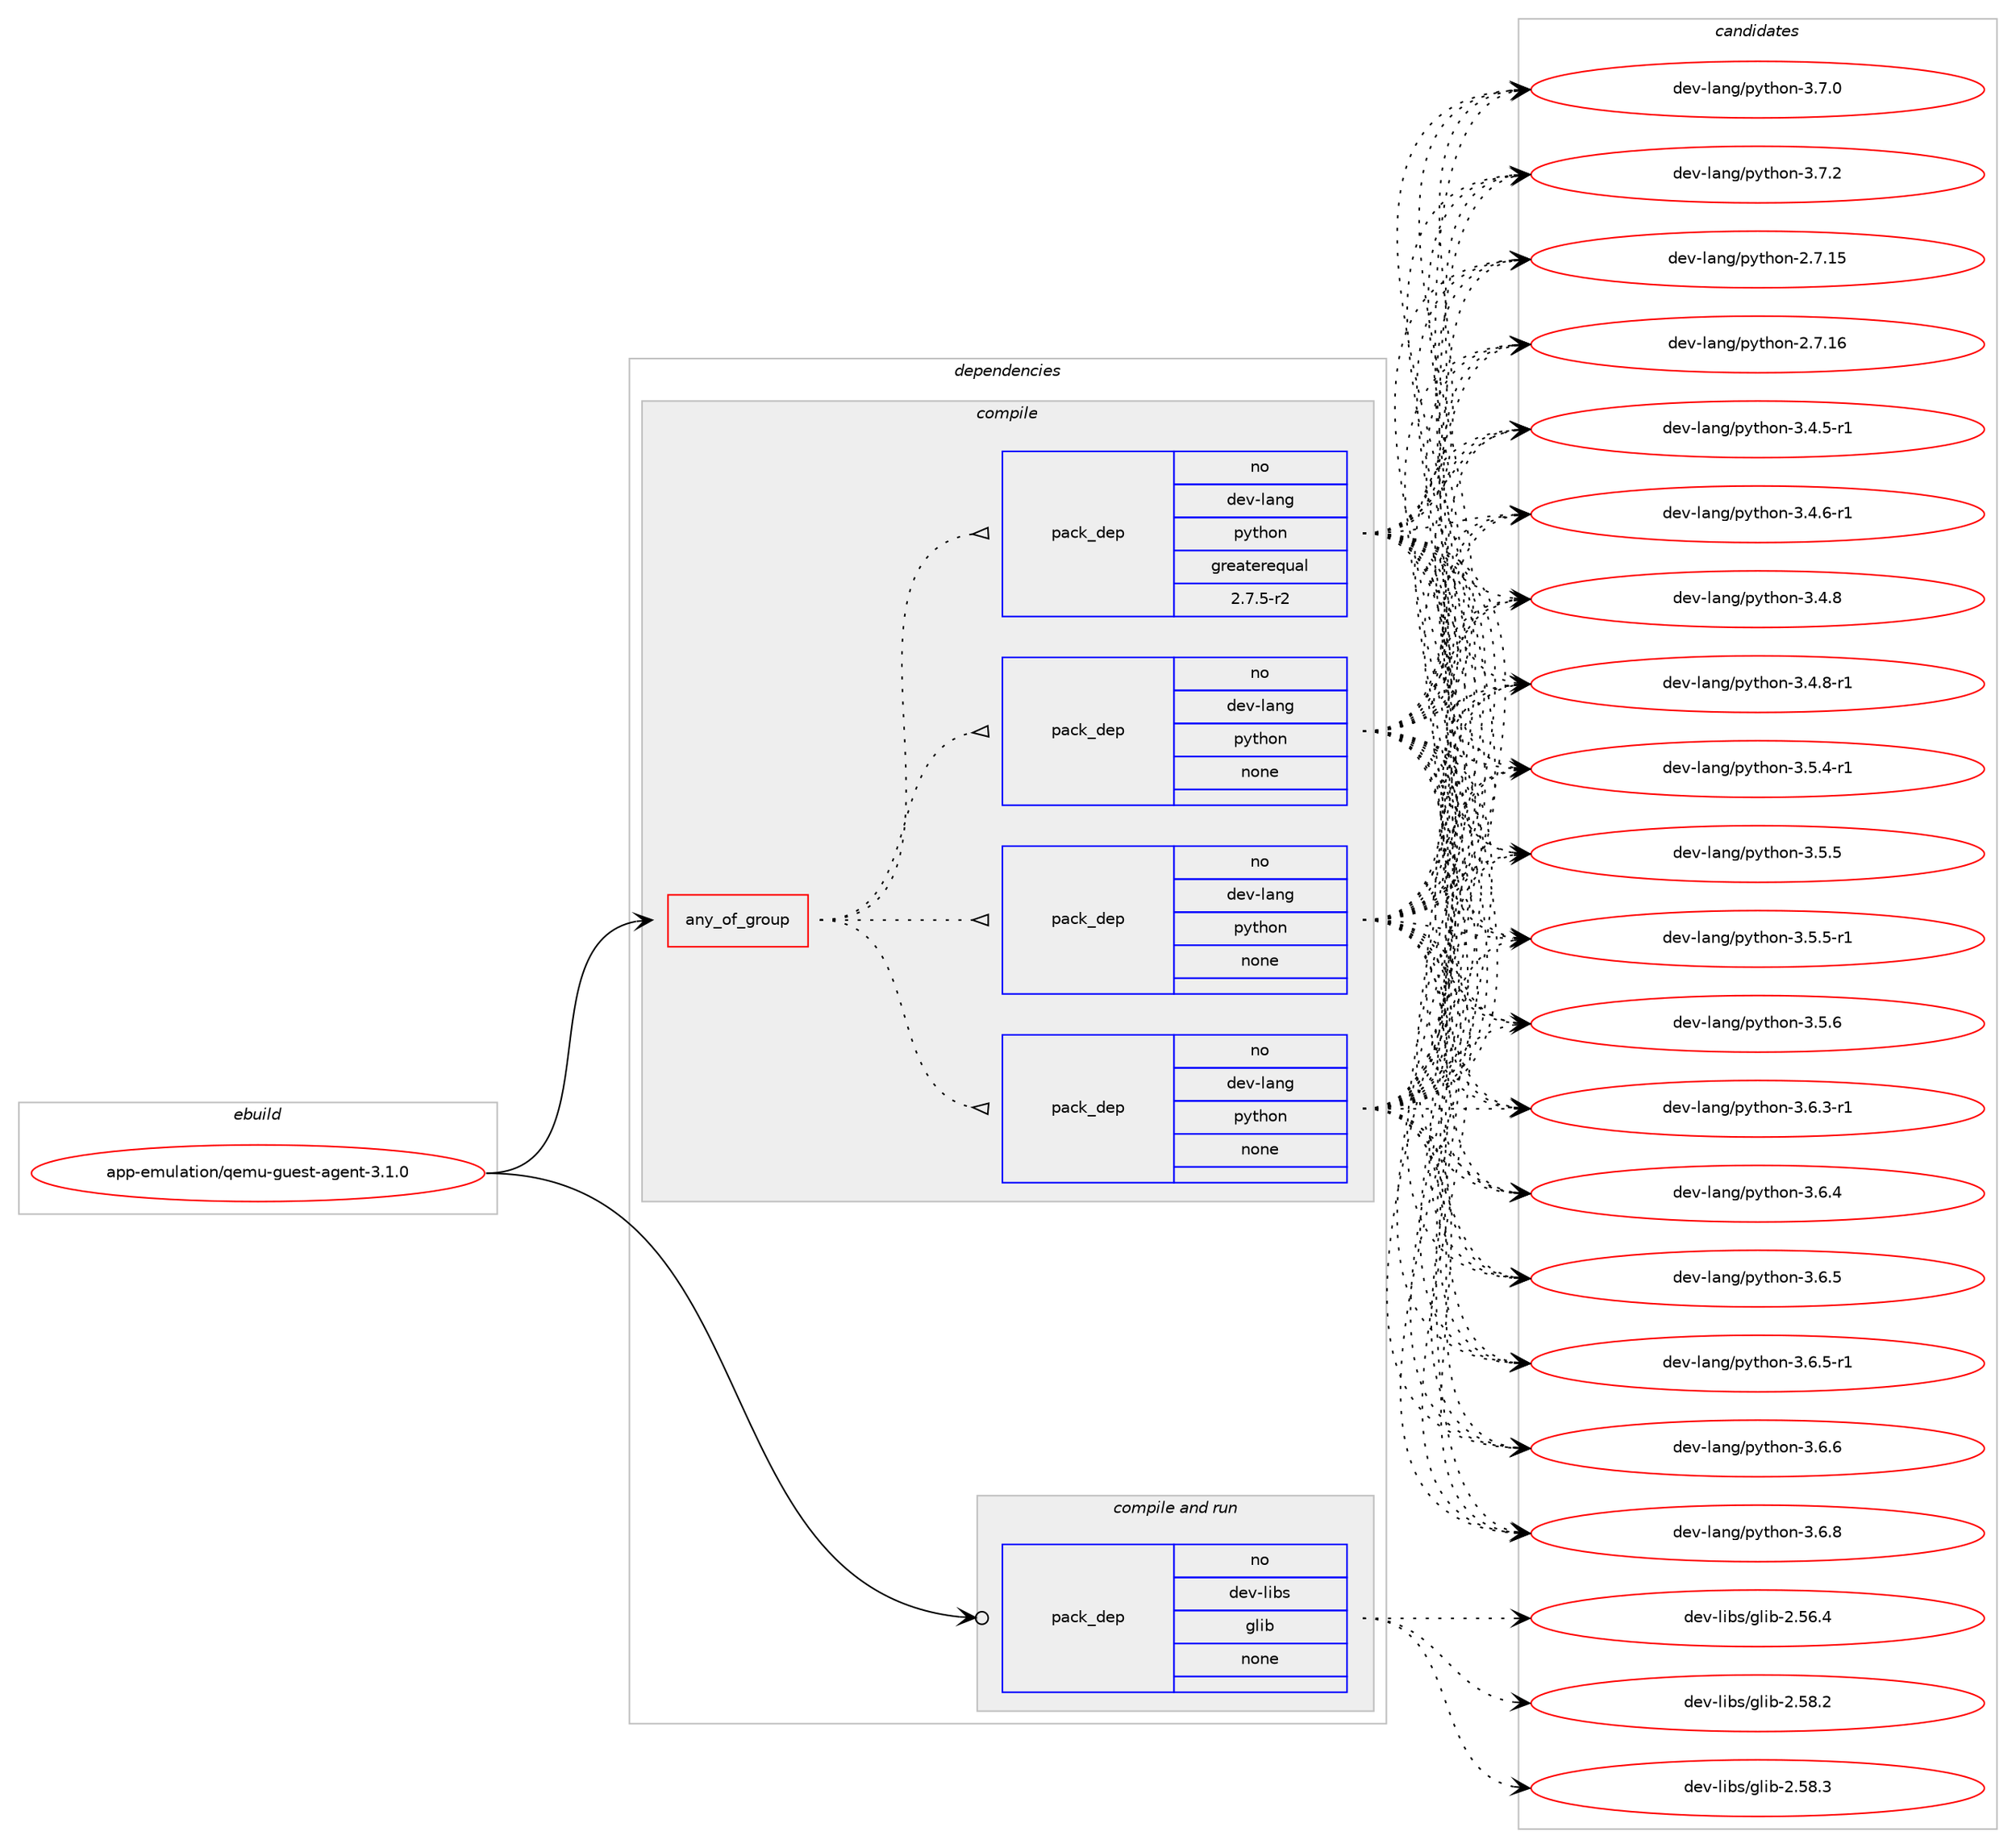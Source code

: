 digraph prolog {

# *************
# Graph options
# *************

newrank=true;
concentrate=true;
compound=true;
graph [rankdir=LR,fontname=Helvetica,fontsize=10,ranksep=1.5];#, ranksep=2.5, nodesep=0.2];
edge  [arrowhead=vee];
node  [fontname=Helvetica,fontsize=10];

# **********
# The ebuild
# **********

subgraph cluster_leftcol {
color=gray;
rank=same;
label=<<i>ebuild</i>>;
id [label="app-emulation/qemu-guest-agent-3.1.0", color=red, width=4, href="../app-emulation/qemu-guest-agent-3.1.0.svg"];
}

# ****************
# The dependencies
# ****************

subgraph cluster_midcol {
color=gray;
label=<<i>dependencies</i>>;
subgraph cluster_compile {
fillcolor="#eeeeee";
style=filled;
label=<<i>compile</i>>;
subgraph any19489 {
dependency1288303 [label=<<TABLE BORDER="0" CELLBORDER="1" CELLSPACING="0" CELLPADDING="4"><TR><TD CELLPADDING="10">any_of_group</TD></TR></TABLE>>, shape=none, color=red];subgraph pack917622 {
dependency1288304 [label=<<TABLE BORDER="0" CELLBORDER="1" CELLSPACING="0" CELLPADDING="4" WIDTH="220"><TR><TD ROWSPAN="6" CELLPADDING="30">pack_dep</TD></TR><TR><TD WIDTH="110">no</TD></TR><TR><TD>dev-lang</TD></TR><TR><TD>python</TD></TR><TR><TD>none</TD></TR><TR><TD></TD></TR></TABLE>>, shape=none, color=blue];
}
dependency1288303:e -> dependency1288304:w [weight=20,style="dotted",arrowhead="oinv"];
subgraph pack917623 {
dependency1288305 [label=<<TABLE BORDER="0" CELLBORDER="1" CELLSPACING="0" CELLPADDING="4" WIDTH="220"><TR><TD ROWSPAN="6" CELLPADDING="30">pack_dep</TD></TR><TR><TD WIDTH="110">no</TD></TR><TR><TD>dev-lang</TD></TR><TR><TD>python</TD></TR><TR><TD>none</TD></TR><TR><TD></TD></TR></TABLE>>, shape=none, color=blue];
}
dependency1288303:e -> dependency1288305:w [weight=20,style="dotted",arrowhead="oinv"];
subgraph pack917624 {
dependency1288306 [label=<<TABLE BORDER="0" CELLBORDER="1" CELLSPACING="0" CELLPADDING="4" WIDTH="220"><TR><TD ROWSPAN="6" CELLPADDING="30">pack_dep</TD></TR><TR><TD WIDTH="110">no</TD></TR><TR><TD>dev-lang</TD></TR><TR><TD>python</TD></TR><TR><TD>none</TD></TR><TR><TD></TD></TR></TABLE>>, shape=none, color=blue];
}
dependency1288303:e -> dependency1288306:w [weight=20,style="dotted",arrowhead="oinv"];
subgraph pack917625 {
dependency1288307 [label=<<TABLE BORDER="0" CELLBORDER="1" CELLSPACING="0" CELLPADDING="4" WIDTH="220"><TR><TD ROWSPAN="6" CELLPADDING="30">pack_dep</TD></TR><TR><TD WIDTH="110">no</TD></TR><TR><TD>dev-lang</TD></TR><TR><TD>python</TD></TR><TR><TD>greaterequal</TD></TR><TR><TD>2.7.5-r2</TD></TR></TABLE>>, shape=none, color=blue];
}
dependency1288303:e -> dependency1288307:w [weight=20,style="dotted",arrowhead="oinv"];
}
id:e -> dependency1288303:w [weight=20,style="solid",arrowhead="vee"];
}
subgraph cluster_compileandrun {
fillcolor="#eeeeee";
style=filled;
label=<<i>compile and run</i>>;
subgraph pack917626 {
dependency1288308 [label=<<TABLE BORDER="0" CELLBORDER="1" CELLSPACING="0" CELLPADDING="4" WIDTH="220"><TR><TD ROWSPAN="6" CELLPADDING="30">pack_dep</TD></TR><TR><TD WIDTH="110">no</TD></TR><TR><TD>dev-libs</TD></TR><TR><TD>glib</TD></TR><TR><TD>none</TD></TR><TR><TD></TD></TR></TABLE>>, shape=none, color=blue];
}
id:e -> dependency1288308:w [weight=20,style="solid",arrowhead="odotvee"];
}
subgraph cluster_run {
fillcolor="#eeeeee";
style=filled;
label=<<i>run</i>>;
}
}

# **************
# The candidates
# **************

subgraph cluster_choices {
rank=same;
color=gray;
label=<<i>candidates</i>>;

subgraph choice917622 {
color=black;
nodesep=1;
choice10010111845108971101034711212111610411111045504655464953 [label="dev-lang/python-2.7.15", color=red, width=4,href="../dev-lang/python-2.7.15.svg"];
choice10010111845108971101034711212111610411111045504655464954 [label="dev-lang/python-2.7.16", color=red, width=4,href="../dev-lang/python-2.7.16.svg"];
choice1001011184510897110103471121211161041111104551465246534511449 [label="dev-lang/python-3.4.5-r1", color=red, width=4,href="../dev-lang/python-3.4.5-r1.svg"];
choice1001011184510897110103471121211161041111104551465246544511449 [label="dev-lang/python-3.4.6-r1", color=red, width=4,href="../dev-lang/python-3.4.6-r1.svg"];
choice100101118451089711010347112121116104111110455146524656 [label="dev-lang/python-3.4.8", color=red, width=4,href="../dev-lang/python-3.4.8.svg"];
choice1001011184510897110103471121211161041111104551465246564511449 [label="dev-lang/python-3.4.8-r1", color=red, width=4,href="../dev-lang/python-3.4.8-r1.svg"];
choice1001011184510897110103471121211161041111104551465346524511449 [label="dev-lang/python-3.5.4-r1", color=red, width=4,href="../dev-lang/python-3.5.4-r1.svg"];
choice100101118451089711010347112121116104111110455146534653 [label="dev-lang/python-3.5.5", color=red, width=4,href="../dev-lang/python-3.5.5.svg"];
choice1001011184510897110103471121211161041111104551465346534511449 [label="dev-lang/python-3.5.5-r1", color=red, width=4,href="../dev-lang/python-3.5.5-r1.svg"];
choice100101118451089711010347112121116104111110455146534654 [label="dev-lang/python-3.5.6", color=red, width=4,href="../dev-lang/python-3.5.6.svg"];
choice1001011184510897110103471121211161041111104551465446514511449 [label="dev-lang/python-3.6.3-r1", color=red, width=4,href="../dev-lang/python-3.6.3-r1.svg"];
choice100101118451089711010347112121116104111110455146544652 [label="dev-lang/python-3.6.4", color=red, width=4,href="../dev-lang/python-3.6.4.svg"];
choice100101118451089711010347112121116104111110455146544653 [label="dev-lang/python-3.6.5", color=red, width=4,href="../dev-lang/python-3.6.5.svg"];
choice1001011184510897110103471121211161041111104551465446534511449 [label="dev-lang/python-3.6.5-r1", color=red, width=4,href="../dev-lang/python-3.6.5-r1.svg"];
choice100101118451089711010347112121116104111110455146544654 [label="dev-lang/python-3.6.6", color=red, width=4,href="../dev-lang/python-3.6.6.svg"];
choice100101118451089711010347112121116104111110455146544656 [label="dev-lang/python-3.6.8", color=red, width=4,href="../dev-lang/python-3.6.8.svg"];
choice100101118451089711010347112121116104111110455146554648 [label="dev-lang/python-3.7.0", color=red, width=4,href="../dev-lang/python-3.7.0.svg"];
choice100101118451089711010347112121116104111110455146554650 [label="dev-lang/python-3.7.2", color=red, width=4,href="../dev-lang/python-3.7.2.svg"];
dependency1288304:e -> choice10010111845108971101034711212111610411111045504655464953:w [style=dotted,weight="100"];
dependency1288304:e -> choice10010111845108971101034711212111610411111045504655464954:w [style=dotted,weight="100"];
dependency1288304:e -> choice1001011184510897110103471121211161041111104551465246534511449:w [style=dotted,weight="100"];
dependency1288304:e -> choice1001011184510897110103471121211161041111104551465246544511449:w [style=dotted,weight="100"];
dependency1288304:e -> choice100101118451089711010347112121116104111110455146524656:w [style=dotted,weight="100"];
dependency1288304:e -> choice1001011184510897110103471121211161041111104551465246564511449:w [style=dotted,weight="100"];
dependency1288304:e -> choice1001011184510897110103471121211161041111104551465346524511449:w [style=dotted,weight="100"];
dependency1288304:e -> choice100101118451089711010347112121116104111110455146534653:w [style=dotted,weight="100"];
dependency1288304:e -> choice1001011184510897110103471121211161041111104551465346534511449:w [style=dotted,weight="100"];
dependency1288304:e -> choice100101118451089711010347112121116104111110455146534654:w [style=dotted,weight="100"];
dependency1288304:e -> choice1001011184510897110103471121211161041111104551465446514511449:w [style=dotted,weight="100"];
dependency1288304:e -> choice100101118451089711010347112121116104111110455146544652:w [style=dotted,weight="100"];
dependency1288304:e -> choice100101118451089711010347112121116104111110455146544653:w [style=dotted,weight="100"];
dependency1288304:e -> choice1001011184510897110103471121211161041111104551465446534511449:w [style=dotted,weight="100"];
dependency1288304:e -> choice100101118451089711010347112121116104111110455146544654:w [style=dotted,weight="100"];
dependency1288304:e -> choice100101118451089711010347112121116104111110455146544656:w [style=dotted,weight="100"];
dependency1288304:e -> choice100101118451089711010347112121116104111110455146554648:w [style=dotted,weight="100"];
dependency1288304:e -> choice100101118451089711010347112121116104111110455146554650:w [style=dotted,weight="100"];
}
subgraph choice917623 {
color=black;
nodesep=1;
choice10010111845108971101034711212111610411111045504655464953 [label="dev-lang/python-2.7.15", color=red, width=4,href="../dev-lang/python-2.7.15.svg"];
choice10010111845108971101034711212111610411111045504655464954 [label="dev-lang/python-2.7.16", color=red, width=4,href="../dev-lang/python-2.7.16.svg"];
choice1001011184510897110103471121211161041111104551465246534511449 [label="dev-lang/python-3.4.5-r1", color=red, width=4,href="../dev-lang/python-3.4.5-r1.svg"];
choice1001011184510897110103471121211161041111104551465246544511449 [label="dev-lang/python-3.4.6-r1", color=red, width=4,href="../dev-lang/python-3.4.6-r1.svg"];
choice100101118451089711010347112121116104111110455146524656 [label="dev-lang/python-3.4.8", color=red, width=4,href="../dev-lang/python-3.4.8.svg"];
choice1001011184510897110103471121211161041111104551465246564511449 [label="dev-lang/python-3.4.8-r1", color=red, width=4,href="../dev-lang/python-3.4.8-r1.svg"];
choice1001011184510897110103471121211161041111104551465346524511449 [label="dev-lang/python-3.5.4-r1", color=red, width=4,href="../dev-lang/python-3.5.4-r1.svg"];
choice100101118451089711010347112121116104111110455146534653 [label="dev-lang/python-3.5.5", color=red, width=4,href="../dev-lang/python-3.5.5.svg"];
choice1001011184510897110103471121211161041111104551465346534511449 [label="dev-lang/python-3.5.5-r1", color=red, width=4,href="../dev-lang/python-3.5.5-r1.svg"];
choice100101118451089711010347112121116104111110455146534654 [label="dev-lang/python-3.5.6", color=red, width=4,href="../dev-lang/python-3.5.6.svg"];
choice1001011184510897110103471121211161041111104551465446514511449 [label="dev-lang/python-3.6.3-r1", color=red, width=4,href="../dev-lang/python-3.6.3-r1.svg"];
choice100101118451089711010347112121116104111110455146544652 [label="dev-lang/python-3.6.4", color=red, width=4,href="../dev-lang/python-3.6.4.svg"];
choice100101118451089711010347112121116104111110455146544653 [label="dev-lang/python-3.6.5", color=red, width=4,href="../dev-lang/python-3.6.5.svg"];
choice1001011184510897110103471121211161041111104551465446534511449 [label="dev-lang/python-3.6.5-r1", color=red, width=4,href="../dev-lang/python-3.6.5-r1.svg"];
choice100101118451089711010347112121116104111110455146544654 [label="dev-lang/python-3.6.6", color=red, width=4,href="../dev-lang/python-3.6.6.svg"];
choice100101118451089711010347112121116104111110455146544656 [label="dev-lang/python-3.6.8", color=red, width=4,href="../dev-lang/python-3.6.8.svg"];
choice100101118451089711010347112121116104111110455146554648 [label="dev-lang/python-3.7.0", color=red, width=4,href="../dev-lang/python-3.7.0.svg"];
choice100101118451089711010347112121116104111110455146554650 [label="dev-lang/python-3.7.2", color=red, width=4,href="../dev-lang/python-3.7.2.svg"];
dependency1288305:e -> choice10010111845108971101034711212111610411111045504655464953:w [style=dotted,weight="100"];
dependency1288305:e -> choice10010111845108971101034711212111610411111045504655464954:w [style=dotted,weight="100"];
dependency1288305:e -> choice1001011184510897110103471121211161041111104551465246534511449:w [style=dotted,weight="100"];
dependency1288305:e -> choice1001011184510897110103471121211161041111104551465246544511449:w [style=dotted,weight="100"];
dependency1288305:e -> choice100101118451089711010347112121116104111110455146524656:w [style=dotted,weight="100"];
dependency1288305:e -> choice1001011184510897110103471121211161041111104551465246564511449:w [style=dotted,weight="100"];
dependency1288305:e -> choice1001011184510897110103471121211161041111104551465346524511449:w [style=dotted,weight="100"];
dependency1288305:e -> choice100101118451089711010347112121116104111110455146534653:w [style=dotted,weight="100"];
dependency1288305:e -> choice1001011184510897110103471121211161041111104551465346534511449:w [style=dotted,weight="100"];
dependency1288305:e -> choice100101118451089711010347112121116104111110455146534654:w [style=dotted,weight="100"];
dependency1288305:e -> choice1001011184510897110103471121211161041111104551465446514511449:w [style=dotted,weight="100"];
dependency1288305:e -> choice100101118451089711010347112121116104111110455146544652:w [style=dotted,weight="100"];
dependency1288305:e -> choice100101118451089711010347112121116104111110455146544653:w [style=dotted,weight="100"];
dependency1288305:e -> choice1001011184510897110103471121211161041111104551465446534511449:w [style=dotted,weight="100"];
dependency1288305:e -> choice100101118451089711010347112121116104111110455146544654:w [style=dotted,weight="100"];
dependency1288305:e -> choice100101118451089711010347112121116104111110455146544656:w [style=dotted,weight="100"];
dependency1288305:e -> choice100101118451089711010347112121116104111110455146554648:w [style=dotted,weight="100"];
dependency1288305:e -> choice100101118451089711010347112121116104111110455146554650:w [style=dotted,weight="100"];
}
subgraph choice917624 {
color=black;
nodesep=1;
choice10010111845108971101034711212111610411111045504655464953 [label="dev-lang/python-2.7.15", color=red, width=4,href="../dev-lang/python-2.7.15.svg"];
choice10010111845108971101034711212111610411111045504655464954 [label="dev-lang/python-2.7.16", color=red, width=4,href="../dev-lang/python-2.7.16.svg"];
choice1001011184510897110103471121211161041111104551465246534511449 [label="dev-lang/python-3.4.5-r1", color=red, width=4,href="../dev-lang/python-3.4.5-r1.svg"];
choice1001011184510897110103471121211161041111104551465246544511449 [label="dev-lang/python-3.4.6-r1", color=red, width=4,href="../dev-lang/python-3.4.6-r1.svg"];
choice100101118451089711010347112121116104111110455146524656 [label="dev-lang/python-3.4.8", color=red, width=4,href="../dev-lang/python-3.4.8.svg"];
choice1001011184510897110103471121211161041111104551465246564511449 [label="dev-lang/python-3.4.8-r1", color=red, width=4,href="../dev-lang/python-3.4.8-r1.svg"];
choice1001011184510897110103471121211161041111104551465346524511449 [label="dev-lang/python-3.5.4-r1", color=red, width=4,href="../dev-lang/python-3.5.4-r1.svg"];
choice100101118451089711010347112121116104111110455146534653 [label="dev-lang/python-3.5.5", color=red, width=4,href="../dev-lang/python-3.5.5.svg"];
choice1001011184510897110103471121211161041111104551465346534511449 [label="dev-lang/python-3.5.5-r1", color=red, width=4,href="../dev-lang/python-3.5.5-r1.svg"];
choice100101118451089711010347112121116104111110455146534654 [label="dev-lang/python-3.5.6", color=red, width=4,href="../dev-lang/python-3.5.6.svg"];
choice1001011184510897110103471121211161041111104551465446514511449 [label="dev-lang/python-3.6.3-r1", color=red, width=4,href="../dev-lang/python-3.6.3-r1.svg"];
choice100101118451089711010347112121116104111110455146544652 [label="dev-lang/python-3.6.4", color=red, width=4,href="../dev-lang/python-3.6.4.svg"];
choice100101118451089711010347112121116104111110455146544653 [label="dev-lang/python-3.6.5", color=red, width=4,href="../dev-lang/python-3.6.5.svg"];
choice1001011184510897110103471121211161041111104551465446534511449 [label="dev-lang/python-3.6.5-r1", color=red, width=4,href="../dev-lang/python-3.6.5-r1.svg"];
choice100101118451089711010347112121116104111110455146544654 [label="dev-lang/python-3.6.6", color=red, width=4,href="../dev-lang/python-3.6.6.svg"];
choice100101118451089711010347112121116104111110455146544656 [label="dev-lang/python-3.6.8", color=red, width=4,href="../dev-lang/python-3.6.8.svg"];
choice100101118451089711010347112121116104111110455146554648 [label="dev-lang/python-3.7.0", color=red, width=4,href="../dev-lang/python-3.7.0.svg"];
choice100101118451089711010347112121116104111110455146554650 [label="dev-lang/python-3.7.2", color=red, width=4,href="../dev-lang/python-3.7.2.svg"];
dependency1288306:e -> choice10010111845108971101034711212111610411111045504655464953:w [style=dotted,weight="100"];
dependency1288306:e -> choice10010111845108971101034711212111610411111045504655464954:w [style=dotted,weight="100"];
dependency1288306:e -> choice1001011184510897110103471121211161041111104551465246534511449:w [style=dotted,weight="100"];
dependency1288306:e -> choice1001011184510897110103471121211161041111104551465246544511449:w [style=dotted,weight="100"];
dependency1288306:e -> choice100101118451089711010347112121116104111110455146524656:w [style=dotted,weight="100"];
dependency1288306:e -> choice1001011184510897110103471121211161041111104551465246564511449:w [style=dotted,weight="100"];
dependency1288306:e -> choice1001011184510897110103471121211161041111104551465346524511449:w [style=dotted,weight="100"];
dependency1288306:e -> choice100101118451089711010347112121116104111110455146534653:w [style=dotted,weight="100"];
dependency1288306:e -> choice1001011184510897110103471121211161041111104551465346534511449:w [style=dotted,weight="100"];
dependency1288306:e -> choice100101118451089711010347112121116104111110455146534654:w [style=dotted,weight="100"];
dependency1288306:e -> choice1001011184510897110103471121211161041111104551465446514511449:w [style=dotted,weight="100"];
dependency1288306:e -> choice100101118451089711010347112121116104111110455146544652:w [style=dotted,weight="100"];
dependency1288306:e -> choice100101118451089711010347112121116104111110455146544653:w [style=dotted,weight="100"];
dependency1288306:e -> choice1001011184510897110103471121211161041111104551465446534511449:w [style=dotted,weight="100"];
dependency1288306:e -> choice100101118451089711010347112121116104111110455146544654:w [style=dotted,weight="100"];
dependency1288306:e -> choice100101118451089711010347112121116104111110455146544656:w [style=dotted,weight="100"];
dependency1288306:e -> choice100101118451089711010347112121116104111110455146554648:w [style=dotted,weight="100"];
dependency1288306:e -> choice100101118451089711010347112121116104111110455146554650:w [style=dotted,weight="100"];
}
subgraph choice917625 {
color=black;
nodesep=1;
choice10010111845108971101034711212111610411111045504655464953 [label="dev-lang/python-2.7.15", color=red, width=4,href="../dev-lang/python-2.7.15.svg"];
choice10010111845108971101034711212111610411111045504655464954 [label="dev-lang/python-2.7.16", color=red, width=4,href="../dev-lang/python-2.7.16.svg"];
choice1001011184510897110103471121211161041111104551465246534511449 [label="dev-lang/python-3.4.5-r1", color=red, width=4,href="../dev-lang/python-3.4.5-r1.svg"];
choice1001011184510897110103471121211161041111104551465246544511449 [label="dev-lang/python-3.4.6-r1", color=red, width=4,href="../dev-lang/python-3.4.6-r1.svg"];
choice100101118451089711010347112121116104111110455146524656 [label="dev-lang/python-3.4.8", color=red, width=4,href="../dev-lang/python-3.4.8.svg"];
choice1001011184510897110103471121211161041111104551465246564511449 [label="dev-lang/python-3.4.8-r1", color=red, width=4,href="../dev-lang/python-3.4.8-r1.svg"];
choice1001011184510897110103471121211161041111104551465346524511449 [label="dev-lang/python-3.5.4-r1", color=red, width=4,href="../dev-lang/python-3.5.4-r1.svg"];
choice100101118451089711010347112121116104111110455146534653 [label="dev-lang/python-3.5.5", color=red, width=4,href="../dev-lang/python-3.5.5.svg"];
choice1001011184510897110103471121211161041111104551465346534511449 [label="dev-lang/python-3.5.5-r1", color=red, width=4,href="../dev-lang/python-3.5.5-r1.svg"];
choice100101118451089711010347112121116104111110455146534654 [label="dev-lang/python-3.5.6", color=red, width=4,href="../dev-lang/python-3.5.6.svg"];
choice1001011184510897110103471121211161041111104551465446514511449 [label="dev-lang/python-3.6.3-r1", color=red, width=4,href="../dev-lang/python-3.6.3-r1.svg"];
choice100101118451089711010347112121116104111110455146544652 [label="dev-lang/python-3.6.4", color=red, width=4,href="../dev-lang/python-3.6.4.svg"];
choice100101118451089711010347112121116104111110455146544653 [label="dev-lang/python-3.6.5", color=red, width=4,href="../dev-lang/python-3.6.5.svg"];
choice1001011184510897110103471121211161041111104551465446534511449 [label="dev-lang/python-3.6.5-r1", color=red, width=4,href="../dev-lang/python-3.6.5-r1.svg"];
choice100101118451089711010347112121116104111110455146544654 [label="dev-lang/python-3.6.6", color=red, width=4,href="../dev-lang/python-3.6.6.svg"];
choice100101118451089711010347112121116104111110455146544656 [label="dev-lang/python-3.6.8", color=red, width=4,href="../dev-lang/python-3.6.8.svg"];
choice100101118451089711010347112121116104111110455146554648 [label="dev-lang/python-3.7.0", color=red, width=4,href="../dev-lang/python-3.7.0.svg"];
choice100101118451089711010347112121116104111110455146554650 [label="dev-lang/python-3.7.2", color=red, width=4,href="../dev-lang/python-3.7.2.svg"];
dependency1288307:e -> choice10010111845108971101034711212111610411111045504655464953:w [style=dotted,weight="100"];
dependency1288307:e -> choice10010111845108971101034711212111610411111045504655464954:w [style=dotted,weight="100"];
dependency1288307:e -> choice1001011184510897110103471121211161041111104551465246534511449:w [style=dotted,weight="100"];
dependency1288307:e -> choice1001011184510897110103471121211161041111104551465246544511449:w [style=dotted,weight="100"];
dependency1288307:e -> choice100101118451089711010347112121116104111110455146524656:w [style=dotted,weight="100"];
dependency1288307:e -> choice1001011184510897110103471121211161041111104551465246564511449:w [style=dotted,weight="100"];
dependency1288307:e -> choice1001011184510897110103471121211161041111104551465346524511449:w [style=dotted,weight="100"];
dependency1288307:e -> choice100101118451089711010347112121116104111110455146534653:w [style=dotted,weight="100"];
dependency1288307:e -> choice1001011184510897110103471121211161041111104551465346534511449:w [style=dotted,weight="100"];
dependency1288307:e -> choice100101118451089711010347112121116104111110455146534654:w [style=dotted,weight="100"];
dependency1288307:e -> choice1001011184510897110103471121211161041111104551465446514511449:w [style=dotted,weight="100"];
dependency1288307:e -> choice100101118451089711010347112121116104111110455146544652:w [style=dotted,weight="100"];
dependency1288307:e -> choice100101118451089711010347112121116104111110455146544653:w [style=dotted,weight="100"];
dependency1288307:e -> choice1001011184510897110103471121211161041111104551465446534511449:w [style=dotted,weight="100"];
dependency1288307:e -> choice100101118451089711010347112121116104111110455146544654:w [style=dotted,weight="100"];
dependency1288307:e -> choice100101118451089711010347112121116104111110455146544656:w [style=dotted,weight="100"];
dependency1288307:e -> choice100101118451089711010347112121116104111110455146554648:w [style=dotted,weight="100"];
dependency1288307:e -> choice100101118451089711010347112121116104111110455146554650:w [style=dotted,weight="100"];
}
subgraph choice917626 {
color=black;
nodesep=1;
choice1001011184510810598115471031081059845504653544652 [label="dev-libs/glib-2.56.4", color=red, width=4,href="../dev-libs/glib-2.56.4.svg"];
choice1001011184510810598115471031081059845504653564650 [label="dev-libs/glib-2.58.2", color=red, width=4,href="../dev-libs/glib-2.58.2.svg"];
choice1001011184510810598115471031081059845504653564651 [label="dev-libs/glib-2.58.3", color=red, width=4,href="../dev-libs/glib-2.58.3.svg"];
dependency1288308:e -> choice1001011184510810598115471031081059845504653544652:w [style=dotted,weight="100"];
dependency1288308:e -> choice1001011184510810598115471031081059845504653564650:w [style=dotted,weight="100"];
dependency1288308:e -> choice1001011184510810598115471031081059845504653564651:w [style=dotted,weight="100"];
}
}

}
